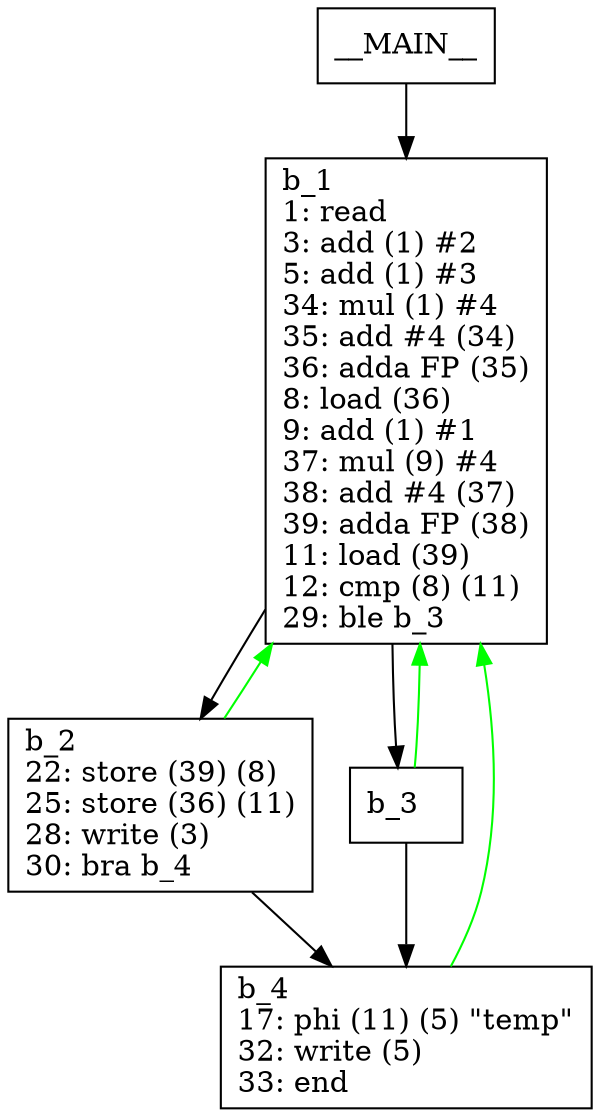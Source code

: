 digraph Computation {
node [shape=box];
__MAIN__ -> b_1;
b_1 [label="b_1\l1: read\l3: add (1) #2\l5: add (1) #3\l34: mul (1) #4\l35: add #4 (34)\l36: adda FP (35)\l8: load (36)\l9: add (1) #1\l37: mul (9) #4\l38: add #4 (37)\l39: adda FP (38)\l11: load (39)\l12: cmp (8) (11)\l29: ble b_3\l"]
b_1 -> b_2;
b_2 [label="b_2\l22: store (39) (8)\l25: store (36) (11)\l28: write (3)\l30: bra b_4\l"]
b_2 -> b_4;
b_4 [label="b_4\l17: phi (11) (5) \"temp\"\l32: write (5)\l33: end\l"]
b_4 -> b_1[color="green"];
b_2 -> b_1[color="green"];
b_1 -> b_3;
b_3 [label="b_3\l"]
b_3 -> b_4;
b_3 -> b_1[color="green"];
}